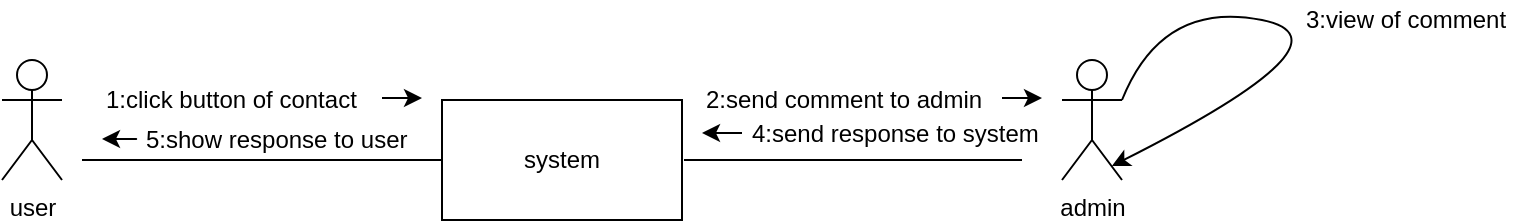 <mxfile version="10.6.7" type="github"><diagram id="HD10r5tB5XxiBkrMu1hd" name="Page-1"><mxGraphModel dx="1214" dy="577" grid="1" gridSize="10" guides="1" tooltips="1" connect="1" arrows="1" fold="1" page="1" pageScale="1" pageWidth="1100" pageHeight="850" math="0" shadow="0"><root><mxCell id="0"/><mxCell id="1" parent="0"/><mxCell id="ch8pbfdeJEU_frOKyMuK-2" value="system" style="rounded=0;whiteSpace=wrap;html=1;" parent="1" vertex="1"><mxGeometry x="360" y="290" width="120" height="60" as="geometry"/></mxCell><mxCell id="ch8pbfdeJEU_frOKyMuK-11" value="user" style="shape=umlActor;verticalLabelPosition=bottom;labelBackgroundColor=#ffffff;verticalAlign=top;html=1;outlineConnect=0;" parent="1" vertex="1"><mxGeometry x="140" y="270" width="30" height="60" as="geometry"/></mxCell><mxCell id="ch8pbfdeJEU_frOKyMuK-15" value="admin" style="shape=umlActor;verticalLabelPosition=bottom;labelBackgroundColor=#ffffff;verticalAlign=top;html=1;outlineConnect=0;" parent="1" vertex="1"><mxGeometry x="670" y="270" width="30" height="60" as="geometry"/></mxCell><mxCell id="ch8pbfdeJEU_frOKyMuK-43" value="2:send comment to admin" style="text;html=1;resizable=0;points=[];autosize=1;align=left;verticalAlign=top;spacingTop=-4;" parent="1" vertex="1"><mxGeometry x="490" y="280" width="150" height="20" as="geometry"/></mxCell><mxCell id="ch8pbfdeJEU_frOKyMuK-49" value="" style="curved=1;endArrow=classic;html=1;entryX=0.833;entryY=0.883;entryDx=0;entryDy=0;entryPerimeter=0;" parent="1" target="ch8pbfdeJEU_frOKyMuK-15" edge="1"><mxGeometry width="50" height="50" relative="1" as="geometry"><mxPoint x="700" y="290" as="sourcePoint"/><mxPoint x="730" y="270" as="targetPoint"/><Array as="points"><mxPoint x="720" y="240"/><mxPoint x="820" y="260"/></Array></mxGeometry></mxCell><mxCell id="ch8pbfdeJEU_frOKyMuK-52" value="3:view of comment" style="text;html=1;resizable=0;points=[];autosize=1;align=left;verticalAlign=top;spacingTop=-4;" parent="1" vertex="1"><mxGeometry x="790" y="240" width="110" height="20" as="geometry"/></mxCell><mxCell id="ch8pbfdeJEU_frOKyMuK-60" value="1:click button of contact" style="text;html=1;resizable=0;points=[];autosize=1;align=left;verticalAlign=top;spacingTop=-4;" parent="1" vertex="1"><mxGeometry x="190" y="280" width="140" height="20" as="geometry"/></mxCell><mxCell id="ch8pbfdeJEU_frOKyMuK-64" value="5:show response to user" style="text;html=1;resizable=0;points=[];autosize=1;align=left;verticalAlign=top;spacingTop=-4;" parent="1" vertex="1"><mxGeometry x="210" y="300" width="140" height="20" as="geometry"/></mxCell><mxCell id="ch8pbfdeJEU_frOKyMuK-67" value="" style="endArrow=none;html=1;entryX=0;entryY=0.5;entryDx=0;entryDy=0;" parent="1" target="ch8pbfdeJEU_frOKyMuK-2" edge="1"><mxGeometry width="50" height="50" relative="1" as="geometry"><mxPoint x="180" y="320" as="sourcePoint"/><mxPoint x="370" y="280" as="targetPoint"/></mxGeometry></mxCell><mxCell id="ch8pbfdeJEU_frOKyMuK-70" value="" style="endArrow=classic;html=1;" parent="1" edge="1"><mxGeometry width="50" height="50" relative="1" as="geometry"><mxPoint x="330" y="289" as="sourcePoint"/><mxPoint x="350" y="289" as="targetPoint"/></mxGeometry></mxCell><mxCell id="ch8pbfdeJEU_frOKyMuK-71" value="" style="endArrow=classic;html=1;" parent="1" edge="1"><mxGeometry width="50" height="50" relative="1" as="geometry"><mxPoint x="200" y="309.5" as="sourcePoint"/><mxPoint x="190" y="309.5" as="targetPoint"/><Array as="points"><mxPoint x="210" y="309.5"/></Array></mxGeometry></mxCell><mxCell id="ch8pbfdeJEU_frOKyMuK-73" value="" style="endArrow=none;html=1;" parent="1" edge="1"><mxGeometry width="50" height="50" relative="1" as="geometry"><mxPoint x="481" y="320" as="sourcePoint"/><mxPoint x="650" y="320" as="targetPoint"/></mxGeometry></mxCell><mxCell id="ch8pbfdeJEU_frOKyMuK-74" value="4:send response to system" style="text;html=1;resizable=0;points=[];autosize=1;align=left;verticalAlign=top;spacingTop=-4;" parent="1" vertex="1"><mxGeometry x="513" y="297" width="160" height="20" as="geometry"/></mxCell><mxCell id="ch8pbfdeJEU_frOKyMuK-80" value="" style="endArrow=classic;html=1;" parent="1" edge="1"><mxGeometry width="50" height="50" relative="1" as="geometry"><mxPoint x="640" y="289" as="sourcePoint"/><mxPoint x="660" y="289" as="targetPoint"/><Array as="points"><mxPoint x="660" y="289"/></Array></mxGeometry></mxCell><mxCell id="FWxbidNIIMA28Xb-XuQr-3" value="" style="endArrow=classic;html=1;" edge="1" parent="1"><mxGeometry width="50" height="50" relative="1" as="geometry"><mxPoint x="510" y="306.5" as="sourcePoint"/><mxPoint x="490" y="306.5" as="targetPoint"/></mxGeometry></mxCell></root></mxGraphModel></diagram></mxfile>
